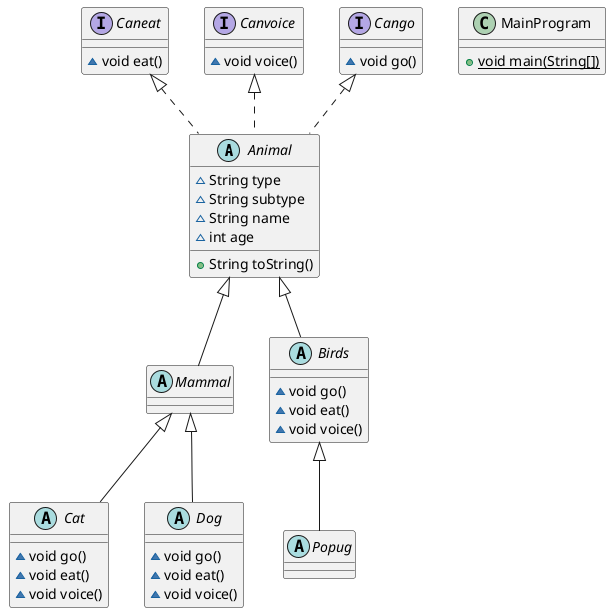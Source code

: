 @startuml
' Определение классов и интерфейсов
abstract class Animal {
~ String type
~ String subtype
~ String name
~ int age
+ String toString()
}

Animal <|-- Mammal
abstract class Mammal {
}

Animal <|-- Birds
abstract class Birds {
~ void go()
~ void eat()    
~ void voice()    
}

Caneat <|.. Animal
interface Caneat {
~ void eat()
}

Canvoice <|.. Animal
interface Canvoice {
~ void voice()
}

Cango <|.. Animal
interface Cango {
~ void go()
}

class MainProgram {
+ {static} void main(String[])
}


Mammal <|-- Cat
abstract class Cat {
~ void go()
~ void eat()    
~ void voice()
}

Mammal <|-- Dog
abstract class Dog {
~ void go()
~ void eat()    
~ void voice()
}

Birds <|-- Popug
abstract class Popug {
}
@enduml